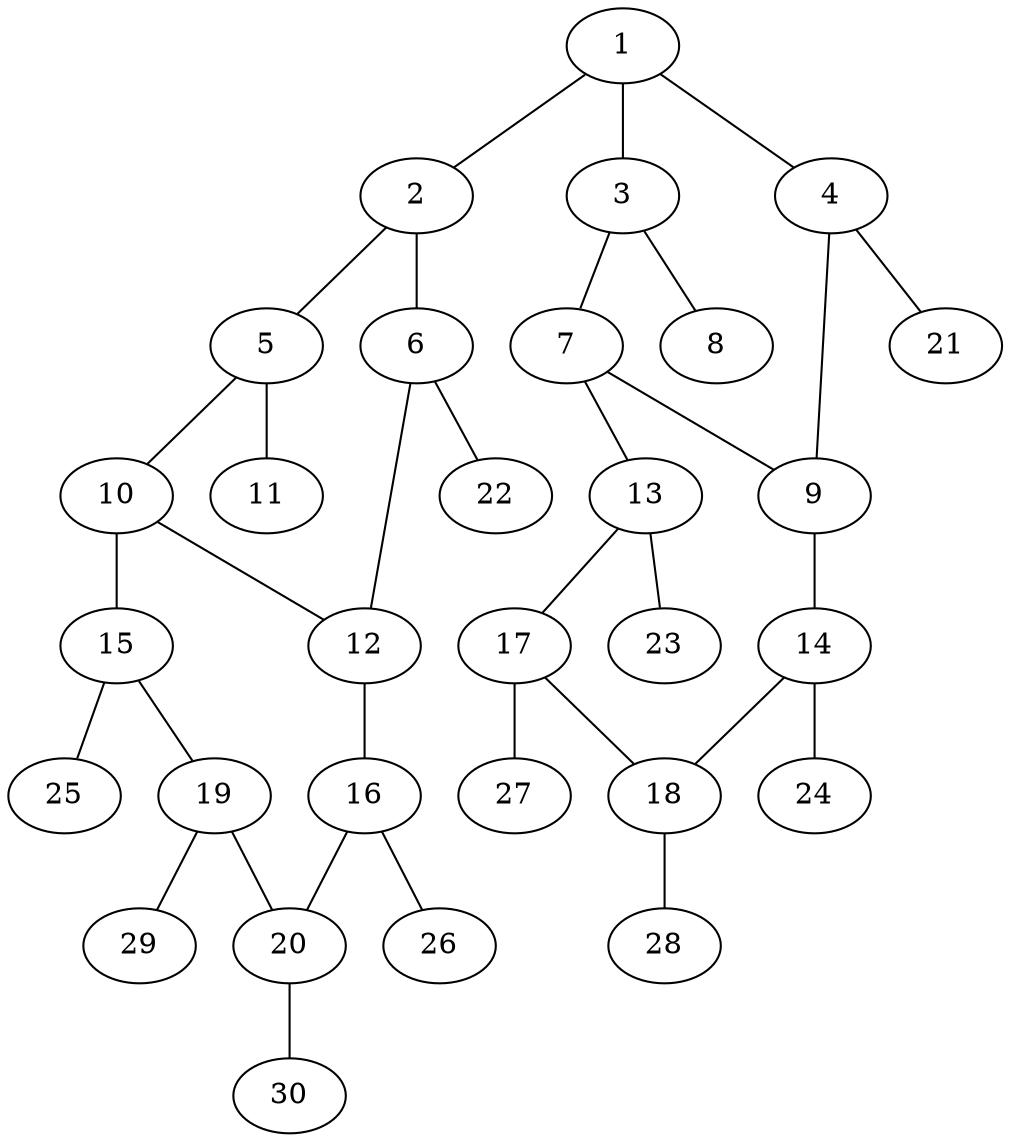 graph molecule_526 {
	1	 [chem=C];
	2	 [chem=C];
	1 -- 2	 [valence=2];
	3	 [chem=C];
	1 -- 3	 [valence=1];
	4	 [chem=N];
	1 -- 4	 [valence=1];
	5	 [chem=C];
	2 -- 5	 [valence=1];
	6	 [chem=N];
	2 -- 6	 [valence=1];
	7	 [chem=C];
	3 -- 7	 [valence=1];
	8	 [chem=O];
	3 -- 8	 [valence=2];
	9	 [chem=C];
	4 -- 9	 [valence=1];
	21	 [chem=H];
	4 -- 21	 [valence=1];
	10	 [chem=C];
	5 -- 10	 [valence=1];
	11	 [chem=O];
	5 -- 11	 [valence=2];
	12	 [chem=C];
	6 -- 12	 [valence=1];
	22	 [chem=H];
	6 -- 22	 [valence=1];
	7 -- 9	 [valence=2];
	13	 [chem=C];
	7 -- 13	 [valence=1];
	14	 [chem=C];
	9 -- 14	 [valence=1];
	10 -- 12	 [valence=2];
	15	 [chem=C];
	10 -- 15	 [valence=1];
	16	 [chem=C];
	12 -- 16	 [valence=1];
	17	 [chem=C];
	13 -- 17	 [valence=2];
	23	 [chem=H];
	13 -- 23	 [valence=1];
	18	 [chem=C];
	14 -- 18	 [valence=2];
	24	 [chem=H];
	14 -- 24	 [valence=1];
	19	 [chem=C];
	15 -- 19	 [valence=2];
	25	 [chem=H];
	15 -- 25	 [valence=1];
	20	 [chem=C];
	16 -- 20	 [valence=2];
	26	 [chem=H];
	16 -- 26	 [valence=1];
	17 -- 18	 [valence=1];
	27	 [chem=H];
	17 -- 27	 [valence=1];
	28	 [chem=H];
	18 -- 28	 [valence=1];
	19 -- 20	 [valence=1];
	29	 [chem=H];
	19 -- 29	 [valence=1];
	30	 [chem=H];
	20 -- 30	 [valence=1];
}
